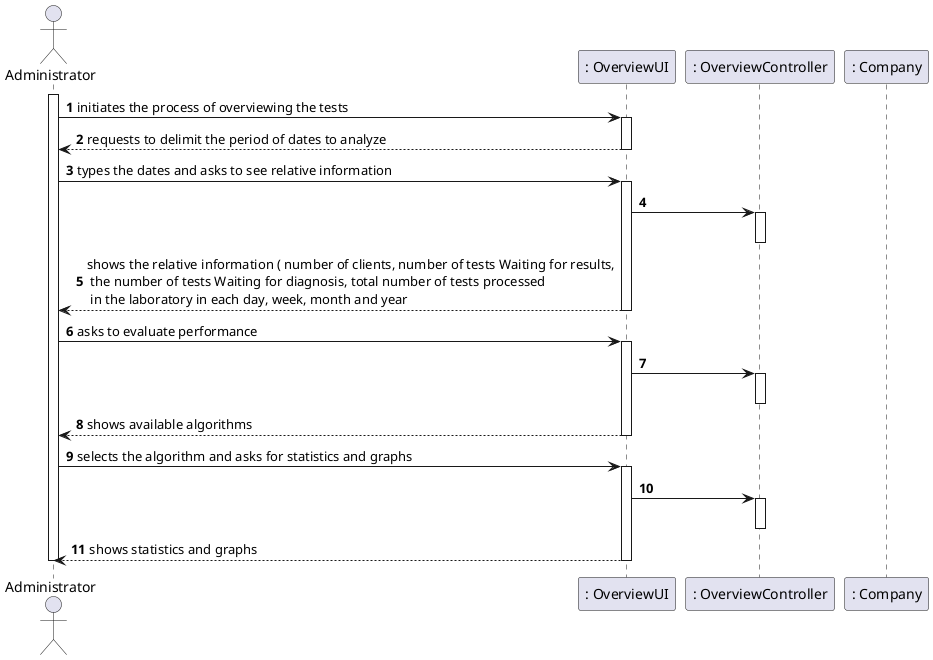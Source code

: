 @startuml
autonumber
'hide footbox
actor "Administrator" as ADMIN

participant ": OverviewUI" as UI
participant ": OverviewController" as CTRL
participant ": Company" as COMP

activate ADMIN
ADMIN -> UI : initiates the process of overviewing the tests
activate UI
UI --> ADMIN : requests to delimit the period of dates to analyze
deactivate UI

ADMIN -> UI : types the dates and asks to see relative information
activate UI
UI -> CTRL :
activate CTRL
deactivate CTRL
UI --> ADMIN : shows the relative information ( number of clients, number of tests Waiting for results,\n the number of tests Waiting for diagnosis, total number of tests processed \n in the laboratory in each day, week, month and year
deactivate UI

ADMIN -> UI : asks to evaluate performance
activate UI
UI -> CTRL :
activate CTRL
deactivate CTRL
UI --> ADMIN : shows available algorithms
deactivate UI

ADMIN -> UI : selects the algorithm and asks for statistics and graphs
activate UI
UI -> CTRL :
activate CTRL
deactivate CTRL
UI --> ADMIN : shows statistics and graphs
deactivate UI

deactivate ADMIN

@enduml